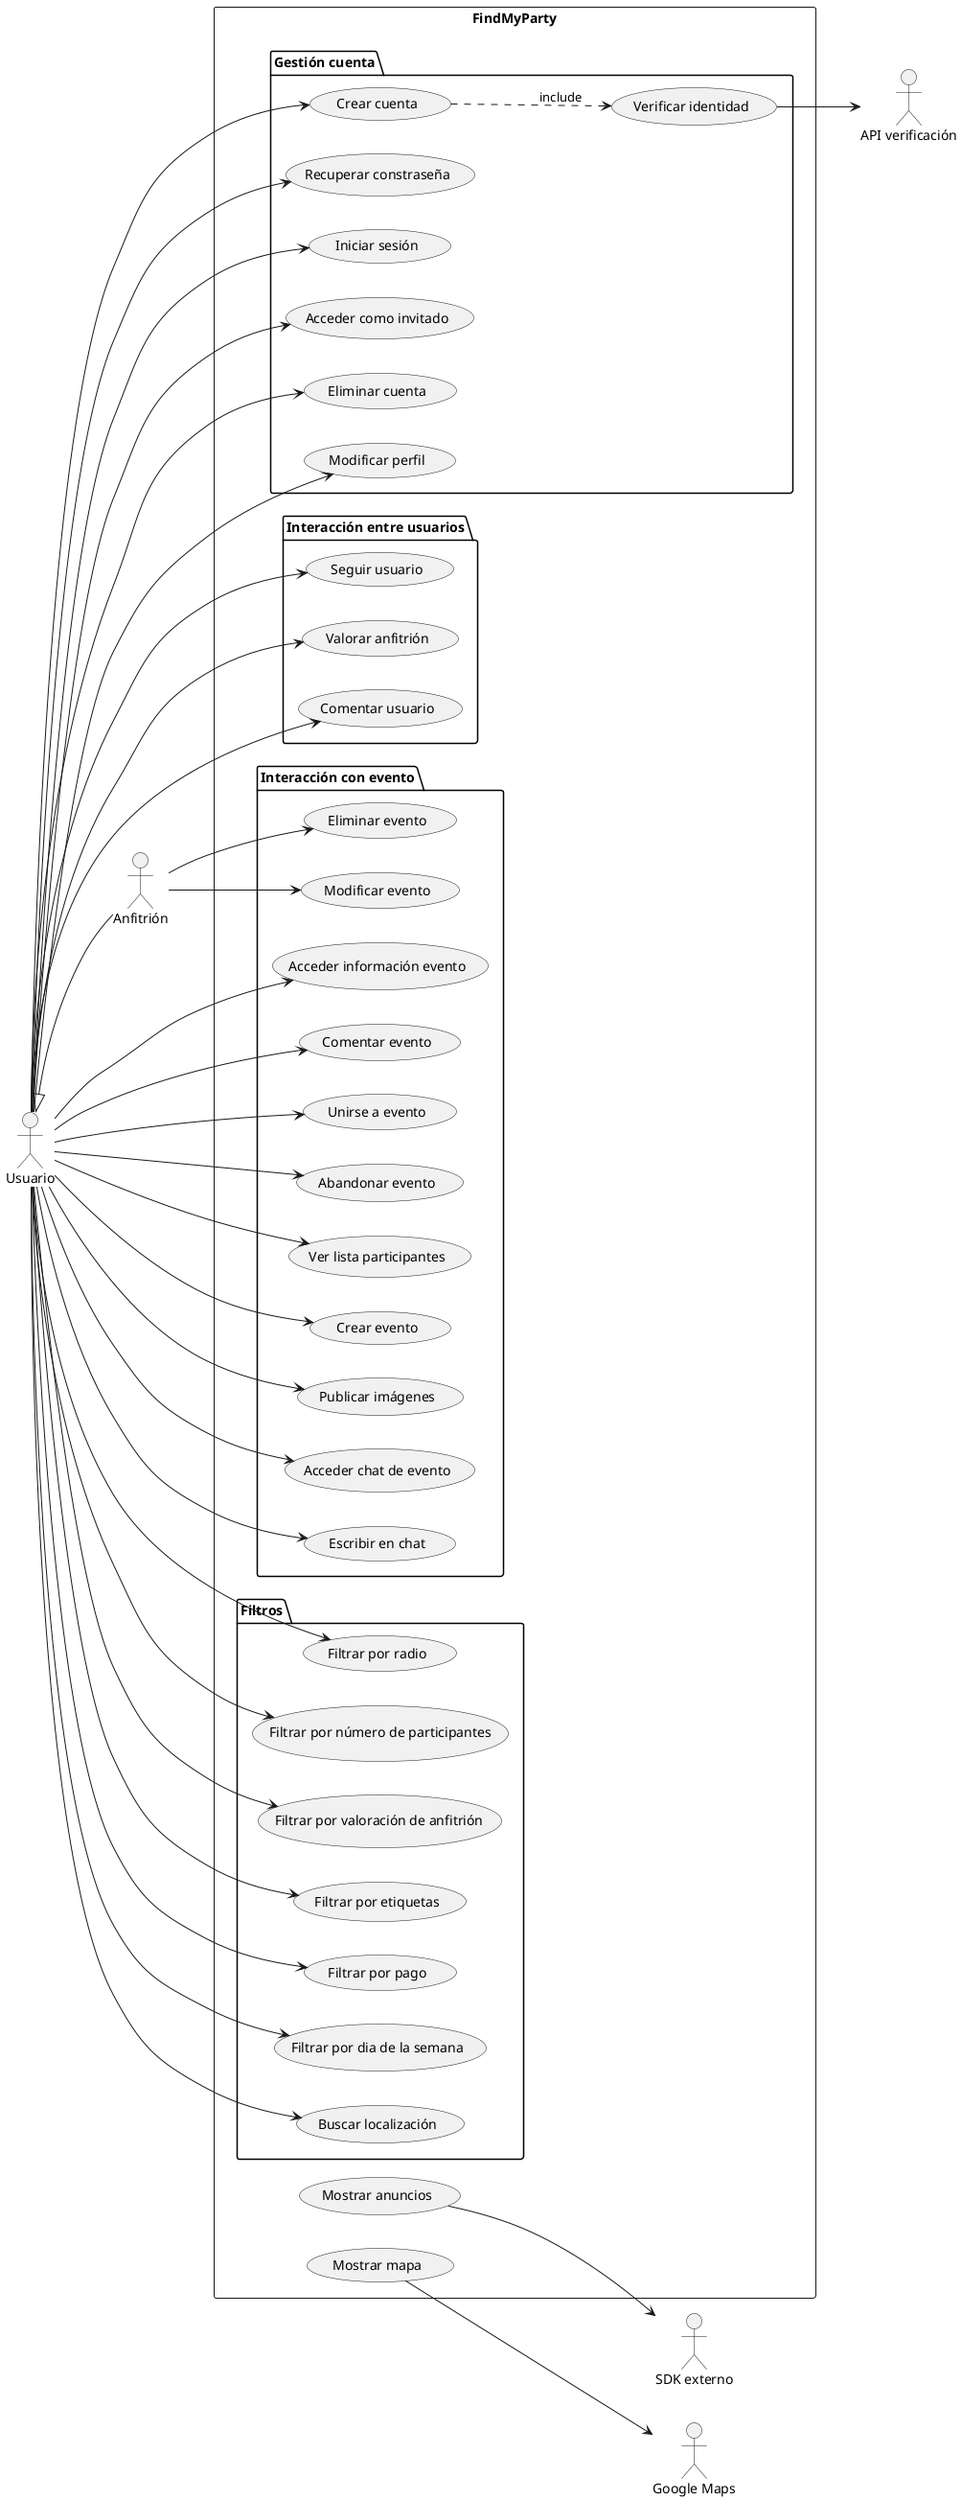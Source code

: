 @startuml
left to right direction
actor Usuario as U
actor Anfitrión as A
actor "API verificación" as APIV
actor "Google Maps" as GM
actor "SDK externo" as SDK
U <|-- A

rectangle FindMyParty {
  package "Gestión cuenta" {
    usecase "Crear cuenta" as UC1
    usecase "Recuperar constraseña" as UC3
    usecase "Iniciar sesión" as UC4
    usecase "Acceder como invitado" as UC5
    usecase "Eliminar cuenta" as UC6
    usecase "Modificar perfil" as UC7
    usecase "Verificar identidad" as UC8
  }

  package "Interacción entre usuarios" {
    usecase "Seguir usuario" as UC9
    usecase "Valorar anfitrión" as UC10
    usecase "Comentar usuario" as UC11
  }

  package "Interacción con evento" {
    usecase "Modificar evento" as UC12
    usecase "Acceder información evento" as UC13
    usecase "Comentar evento" as UC14
    usecase "Unirse a evento" as UC15
    usecase "Abandonar evento" as UC16
    usecase "Ver lista participantes" as UC17
    usecase "Eliminar evento" as UC18
    usecase "Crear evento" as UC19
    usecase "Publicar imágenes" as UC20
    usecase "Acceder chat de evento" as UC21
    usecase "Escribir en chat" as UC22
  }

  package "Filtros" {
    usecase "Filtrar por radio" as UC23
    usecase "Filtrar por número de participantes" as UC24
    usecase "Filtrar por valoración de anfitrión" as UC25
    usecase "Filtrar por etiquetas" as UC26
    usecase "Filtrar por pago" as UC27
    usecase "Filtrar por dia de la semana" as UC28
    usecase "Buscar localización" as UC29
  }

  usecase "Mostrar mapa" as UC30
  usecase "Mostrar anuncios" as UC31
}

UC1 ..> UC8 : include

U ---> UC1
U ---> UC3
U ---> UC4
U ---> UC5
U ---> UC6
U ---> UC7
U ---> UC9
U ---> UC10
U ---> UC11
A ---> UC12
U ---> UC13
U ---> UC14
U ---> UC15
U ---> UC16
U ---> UC17
A ---> UC18
U ---> UC19
U ---> UC20
U ---> UC21
U ---> UC22
U ---> UC23
U ---> UC24
U ---> UC25
U ---> UC26
U ---> UC27
U ---> UC28
U ---> UC29

APIV <-up- UC8
GM <-up- UC30
SDK <-up- UC31
@enduml